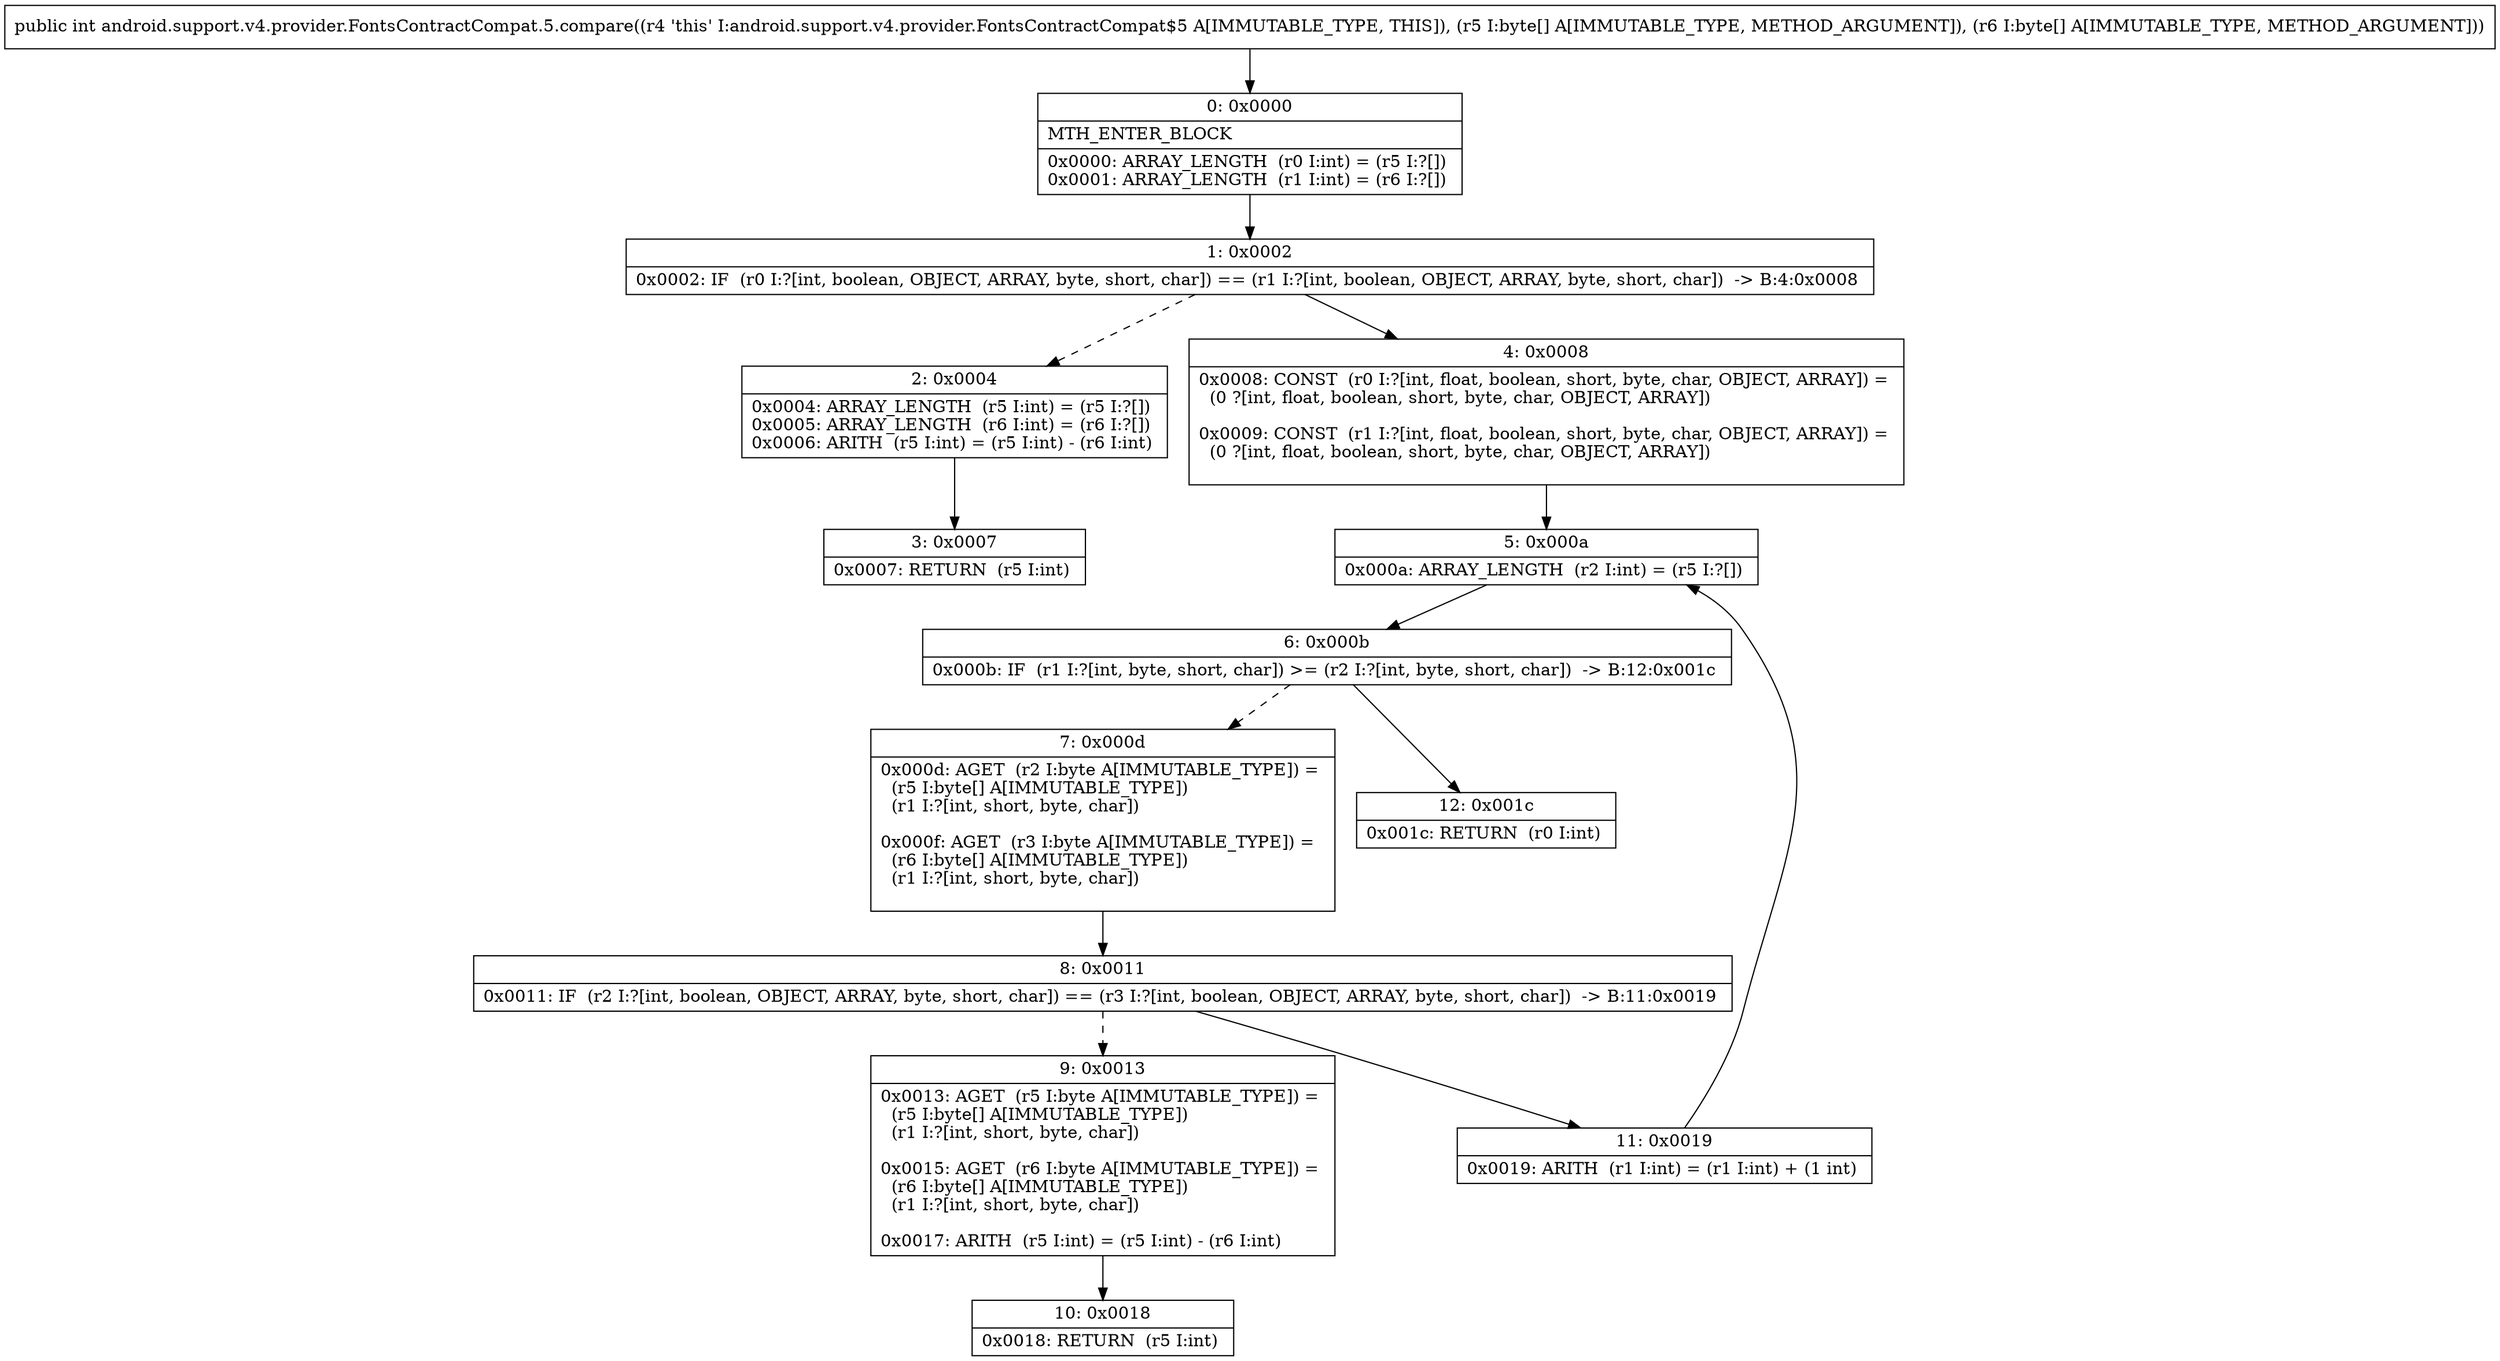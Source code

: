 digraph "CFG forandroid.support.v4.provider.FontsContractCompat.5.compare([B[B)I" {
Node_0 [shape=record,label="{0\:\ 0x0000|MTH_ENTER_BLOCK\l|0x0000: ARRAY_LENGTH  (r0 I:int) = (r5 I:?[]) \l0x0001: ARRAY_LENGTH  (r1 I:int) = (r6 I:?[]) \l}"];
Node_1 [shape=record,label="{1\:\ 0x0002|0x0002: IF  (r0 I:?[int, boolean, OBJECT, ARRAY, byte, short, char]) == (r1 I:?[int, boolean, OBJECT, ARRAY, byte, short, char])  \-\> B:4:0x0008 \l}"];
Node_2 [shape=record,label="{2\:\ 0x0004|0x0004: ARRAY_LENGTH  (r5 I:int) = (r5 I:?[]) \l0x0005: ARRAY_LENGTH  (r6 I:int) = (r6 I:?[]) \l0x0006: ARITH  (r5 I:int) = (r5 I:int) \- (r6 I:int) \l}"];
Node_3 [shape=record,label="{3\:\ 0x0007|0x0007: RETURN  (r5 I:int) \l}"];
Node_4 [shape=record,label="{4\:\ 0x0008|0x0008: CONST  (r0 I:?[int, float, boolean, short, byte, char, OBJECT, ARRAY]) = \l  (0 ?[int, float, boolean, short, byte, char, OBJECT, ARRAY])\l \l0x0009: CONST  (r1 I:?[int, float, boolean, short, byte, char, OBJECT, ARRAY]) = \l  (0 ?[int, float, boolean, short, byte, char, OBJECT, ARRAY])\l \l}"];
Node_5 [shape=record,label="{5\:\ 0x000a|0x000a: ARRAY_LENGTH  (r2 I:int) = (r5 I:?[]) \l}"];
Node_6 [shape=record,label="{6\:\ 0x000b|0x000b: IF  (r1 I:?[int, byte, short, char]) \>= (r2 I:?[int, byte, short, char])  \-\> B:12:0x001c \l}"];
Node_7 [shape=record,label="{7\:\ 0x000d|0x000d: AGET  (r2 I:byte A[IMMUTABLE_TYPE]) = \l  (r5 I:byte[] A[IMMUTABLE_TYPE])\l  (r1 I:?[int, short, byte, char])\l \l0x000f: AGET  (r3 I:byte A[IMMUTABLE_TYPE]) = \l  (r6 I:byte[] A[IMMUTABLE_TYPE])\l  (r1 I:?[int, short, byte, char])\l \l}"];
Node_8 [shape=record,label="{8\:\ 0x0011|0x0011: IF  (r2 I:?[int, boolean, OBJECT, ARRAY, byte, short, char]) == (r3 I:?[int, boolean, OBJECT, ARRAY, byte, short, char])  \-\> B:11:0x0019 \l}"];
Node_9 [shape=record,label="{9\:\ 0x0013|0x0013: AGET  (r5 I:byte A[IMMUTABLE_TYPE]) = \l  (r5 I:byte[] A[IMMUTABLE_TYPE])\l  (r1 I:?[int, short, byte, char])\l \l0x0015: AGET  (r6 I:byte A[IMMUTABLE_TYPE]) = \l  (r6 I:byte[] A[IMMUTABLE_TYPE])\l  (r1 I:?[int, short, byte, char])\l \l0x0017: ARITH  (r5 I:int) = (r5 I:int) \- (r6 I:int) \l}"];
Node_10 [shape=record,label="{10\:\ 0x0018|0x0018: RETURN  (r5 I:int) \l}"];
Node_11 [shape=record,label="{11\:\ 0x0019|0x0019: ARITH  (r1 I:int) = (r1 I:int) + (1 int) \l}"];
Node_12 [shape=record,label="{12\:\ 0x001c|0x001c: RETURN  (r0 I:int) \l}"];
MethodNode[shape=record,label="{public int android.support.v4.provider.FontsContractCompat.5.compare((r4 'this' I:android.support.v4.provider.FontsContractCompat$5 A[IMMUTABLE_TYPE, THIS]), (r5 I:byte[] A[IMMUTABLE_TYPE, METHOD_ARGUMENT]), (r6 I:byte[] A[IMMUTABLE_TYPE, METHOD_ARGUMENT])) }"];
MethodNode -> Node_0;
Node_0 -> Node_1;
Node_1 -> Node_2[style=dashed];
Node_1 -> Node_4;
Node_2 -> Node_3;
Node_4 -> Node_5;
Node_5 -> Node_6;
Node_6 -> Node_7[style=dashed];
Node_6 -> Node_12;
Node_7 -> Node_8;
Node_8 -> Node_9[style=dashed];
Node_8 -> Node_11;
Node_9 -> Node_10;
Node_11 -> Node_5;
}

